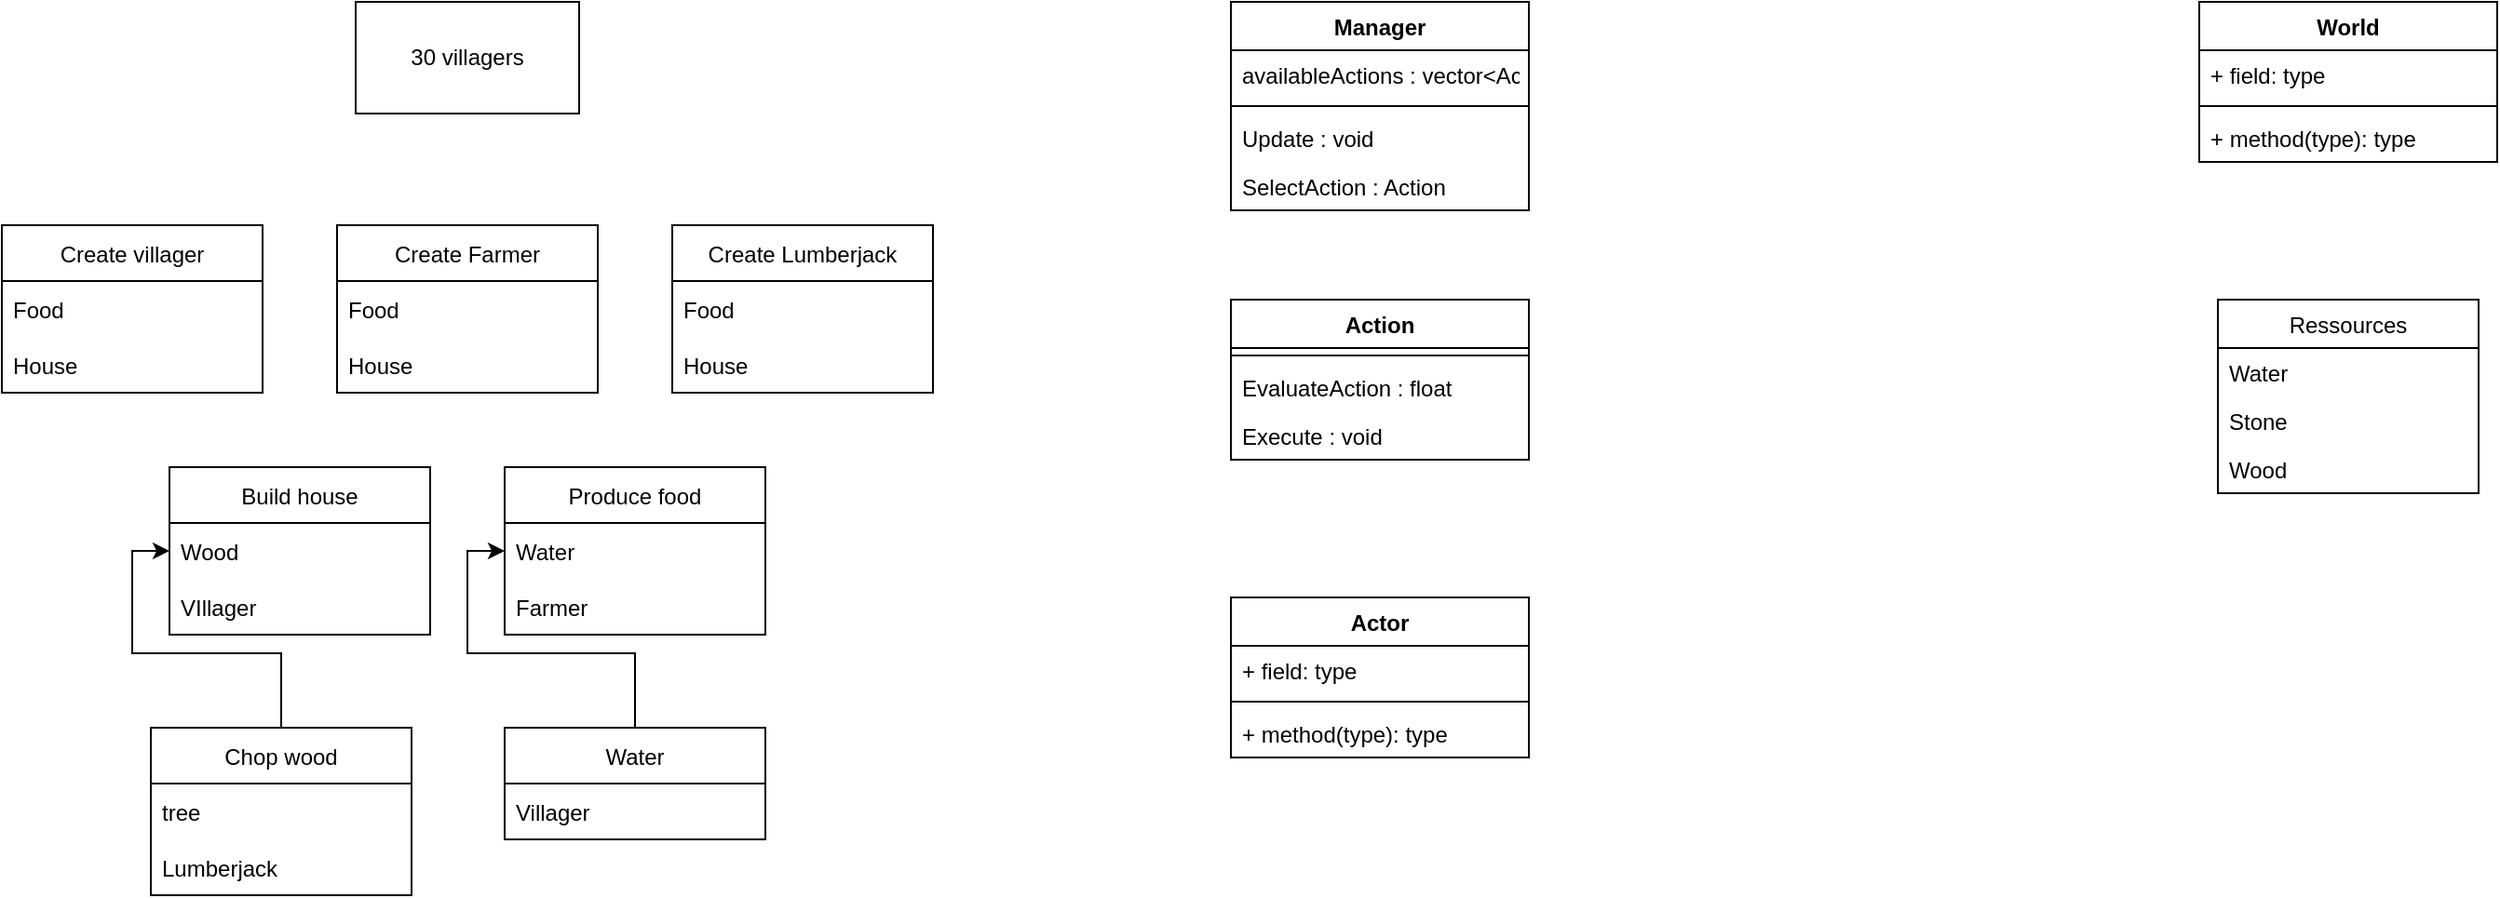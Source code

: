 <mxfile version="20.3.0" type="device"><diagram id="QMFrS9MfTptEhvOB0yR2" name="Page-1"><mxGraphModel dx="1865" dy="649" grid="1" gridSize="10" guides="1" tooltips="1" connect="1" arrows="1" fold="1" page="1" pageScale="1" pageWidth="827" pageHeight="1169" math="0" shadow="0"><root><mxCell id="0"/><mxCell id="1" parent="0"/><mxCell id="r3iOT6gJvA3gXUKnrAfs-1" value="Manager" style="swimlane;fontStyle=1;align=center;verticalAlign=top;childLayout=stackLayout;horizontal=1;startSize=26;horizontalStack=0;resizeParent=1;resizeParentMax=0;resizeLast=0;collapsible=1;marginBottom=0;" parent="1" vertex="1"><mxGeometry x="80" y="40" width="160" height="112" as="geometry"/></mxCell><mxCell id="r3iOT6gJvA3gXUKnrAfs-2" value="availableActions : vector&lt;Action&gt;" style="text;strokeColor=none;fillColor=none;align=left;verticalAlign=top;spacingLeft=4;spacingRight=4;overflow=hidden;rotatable=0;points=[[0,0.5],[1,0.5]];portConstraint=eastwest;" parent="r3iOT6gJvA3gXUKnrAfs-1" vertex="1"><mxGeometry y="26" width="160" height="26" as="geometry"/></mxCell><mxCell id="r3iOT6gJvA3gXUKnrAfs-3" value="" style="line;strokeWidth=1;fillColor=none;align=left;verticalAlign=middle;spacingTop=-1;spacingLeft=3;spacingRight=3;rotatable=0;labelPosition=right;points=[];portConstraint=eastwest;strokeColor=inherit;" parent="r3iOT6gJvA3gXUKnrAfs-1" vertex="1"><mxGeometry y="52" width="160" height="8" as="geometry"/></mxCell><mxCell id="r3iOT6gJvA3gXUKnrAfs-27" value="Update : void" style="text;strokeColor=none;fillColor=none;align=left;verticalAlign=top;spacingLeft=4;spacingRight=4;overflow=hidden;rotatable=0;points=[[0,0.5],[1,0.5]];portConstraint=eastwest;" parent="r3iOT6gJvA3gXUKnrAfs-1" vertex="1"><mxGeometry y="60" width="160" height="26" as="geometry"/></mxCell><mxCell id="r3iOT6gJvA3gXUKnrAfs-25" value="SelectAction : Action" style="text;strokeColor=none;fillColor=none;align=left;verticalAlign=top;spacingLeft=4;spacingRight=4;overflow=hidden;rotatable=0;points=[[0,0.5],[1,0.5]];portConstraint=eastwest;" parent="r3iOT6gJvA3gXUKnrAfs-1" vertex="1"><mxGeometry y="86" width="160" height="26" as="geometry"/></mxCell><mxCell id="r3iOT6gJvA3gXUKnrAfs-6" value="Action" style="swimlane;fontStyle=1;align=center;verticalAlign=top;childLayout=stackLayout;horizontal=1;startSize=26;horizontalStack=0;resizeParent=1;resizeParentMax=0;resizeLast=0;collapsible=1;marginBottom=0;" parent="1" vertex="1"><mxGeometry x="80" y="200" width="160" height="86" as="geometry"/></mxCell><mxCell id="r3iOT6gJvA3gXUKnrAfs-8" value="" style="line;strokeWidth=1;fillColor=none;align=left;verticalAlign=middle;spacingTop=-1;spacingLeft=3;spacingRight=3;rotatable=0;labelPosition=right;points=[];portConstraint=eastwest;strokeColor=inherit;" parent="r3iOT6gJvA3gXUKnrAfs-6" vertex="1"><mxGeometry y="26" width="160" height="8" as="geometry"/></mxCell><mxCell id="r3iOT6gJvA3gXUKnrAfs-26" value="EvaluateAction : float" style="text;strokeColor=none;fillColor=none;align=left;verticalAlign=top;spacingLeft=4;spacingRight=4;overflow=hidden;rotatable=0;points=[[0,0.5],[1,0.5]];portConstraint=eastwest;" parent="r3iOT6gJvA3gXUKnrAfs-6" vertex="1"><mxGeometry y="34" width="160" height="26" as="geometry"/></mxCell><mxCell id="r3iOT6gJvA3gXUKnrAfs-9" value="Execute : void" style="text;strokeColor=none;fillColor=none;align=left;verticalAlign=top;spacingLeft=4;spacingRight=4;overflow=hidden;rotatable=0;points=[[0,0.5],[1,0.5]];portConstraint=eastwest;" parent="r3iOT6gJvA3gXUKnrAfs-6" vertex="1"><mxGeometry y="60" width="160" height="26" as="geometry"/></mxCell><mxCell id="r3iOT6gJvA3gXUKnrAfs-14" value="World" style="swimlane;fontStyle=1;align=center;verticalAlign=top;childLayout=stackLayout;horizontal=1;startSize=26;horizontalStack=0;resizeParent=1;resizeParentMax=0;resizeLast=0;collapsible=1;marginBottom=0;" parent="1" vertex="1"><mxGeometry x="600" y="40" width="160" height="86" as="geometry"/></mxCell><mxCell id="r3iOT6gJvA3gXUKnrAfs-15" value="+ field: type" style="text;strokeColor=none;fillColor=none;align=left;verticalAlign=top;spacingLeft=4;spacingRight=4;overflow=hidden;rotatable=0;points=[[0,0.5],[1,0.5]];portConstraint=eastwest;" parent="r3iOT6gJvA3gXUKnrAfs-14" vertex="1"><mxGeometry y="26" width="160" height="26" as="geometry"/></mxCell><mxCell id="r3iOT6gJvA3gXUKnrAfs-16" value="" style="line;strokeWidth=1;fillColor=none;align=left;verticalAlign=middle;spacingTop=-1;spacingLeft=3;spacingRight=3;rotatable=0;labelPosition=right;points=[];portConstraint=eastwest;strokeColor=inherit;" parent="r3iOT6gJvA3gXUKnrAfs-14" vertex="1"><mxGeometry y="52" width="160" height="8" as="geometry"/></mxCell><mxCell id="r3iOT6gJvA3gXUKnrAfs-17" value="+ method(type): type" style="text;strokeColor=none;fillColor=none;align=left;verticalAlign=top;spacingLeft=4;spacingRight=4;overflow=hidden;rotatable=0;points=[[0,0.5],[1,0.5]];portConstraint=eastwest;" parent="r3iOT6gJvA3gXUKnrAfs-14" vertex="1"><mxGeometry y="60" width="160" height="26" as="geometry"/></mxCell><mxCell id="r3iOT6gJvA3gXUKnrAfs-18" value="Ressources" style="swimlane;fontStyle=0;childLayout=stackLayout;horizontal=1;startSize=26;fillColor=none;horizontalStack=0;resizeParent=1;resizeParentMax=0;resizeLast=0;collapsible=1;marginBottom=0;" parent="1" vertex="1"><mxGeometry x="610" y="200" width="140" height="104" as="geometry"/></mxCell><mxCell id="r3iOT6gJvA3gXUKnrAfs-19" value="Water" style="text;strokeColor=none;fillColor=none;align=left;verticalAlign=top;spacingLeft=4;spacingRight=4;overflow=hidden;rotatable=0;points=[[0,0.5],[1,0.5]];portConstraint=eastwest;" parent="r3iOT6gJvA3gXUKnrAfs-18" vertex="1"><mxGeometry y="26" width="140" height="26" as="geometry"/></mxCell><mxCell id="r3iOT6gJvA3gXUKnrAfs-20" value="Stone" style="text;strokeColor=none;fillColor=none;align=left;verticalAlign=top;spacingLeft=4;spacingRight=4;overflow=hidden;rotatable=0;points=[[0,0.5],[1,0.5]];portConstraint=eastwest;" parent="r3iOT6gJvA3gXUKnrAfs-18" vertex="1"><mxGeometry y="52" width="140" height="26" as="geometry"/></mxCell><mxCell id="r3iOT6gJvA3gXUKnrAfs-21" value="Wood" style="text;strokeColor=none;fillColor=none;align=left;verticalAlign=top;spacingLeft=4;spacingRight=4;overflow=hidden;rotatable=0;points=[[0,0.5],[1,0.5]];portConstraint=eastwest;" parent="r3iOT6gJvA3gXUKnrAfs-18" vertex="1"><mxGeometry y="78" width="140" height="26" as="geometry"/></mxCell><mxCell id="r3iOT6gJvA3gXUKnrAfs-32" value="Actor" style="swimlane;fontStyle=1;align=center;verticalAlign=top;childLayout=stackLayout;horizontal=1;startSize=26;horizontalStack=0;resizeParent=1;resizeParentMax=0;resizeLast=0;collapsible=1;marginBottom=0;" parent="1" vertex="1"><mxGeometry x="80" y="360" width="160" height="86" as="geometry"/></mxCell><mxCell id="r3iOT6gJvA3gXUKnrAfs-33" value="+ field: type" style="text;strokeColor=none;fillColor=none;align=left;verticalAlign=top;spacingLeft=4;spacingRight=4;overflow=hidden;rotatable=0;points=[[0,0.5],[1,0.5]];portConstraint=eastwest;" parent="r3iOT6gJvA3gXUKnrAfs-32" vertex="1"><mxGeometry y="26" width="160" height="26" as="geometry"/></mxCell><mxCell id="r3iOT6gJvA3gXUKnrAfs-34" value="" style="line;strokeWidth=1;fillColor=none;align=left;verticalAlign=middle;spacingTop=-1;spacingLeft=3;spacingRight=3;rotatable=0;labelPosition=right;points=[];portConstraint=eastwest;strokeColor=inherit;" parent="r3iOT6gJvA3gXUKnrAfs-32" vertex="1"><mxGeometry y="52" width="160" height="8" as="geometry"/></mxCell><mxCell id="r3iOT6gJvA3gXUKnrAfs-35" value="+ method(type): type" style="text;strokeColor=none;fillColor=none;align=left;verticalAlign=top;spacingLeft=4;spacingRight=4;overflow=hidden;rotatable=0;points=[[0,0.5],[1,0.5]];portConstraint=eastwest;" parent="r3iOT6gJvA3gXUKnrAfs-32" vertex="1"><mxGeometry y="60" width="160" height="26" as="geometry"/></mxCell><mxCell id="DkTiuSpqRnsjANxWKNYm-4" value="30 villagers" style="rounded=0;whiteSpace=wrap;html=1;" parent="1" vertex="1"><mxGeometry x="-390" y="40" width="120" height="60" as="geometry"/></mxCell><mxCell id="DkTiuSpqRnsjANxWKNYm-6" value="Create villager" style="swimlane;fontStyle=0;childLayout=stackLayout;horizontal=1;startSize=30;horizontalStack=0;resizeParent=1;resizeParentMax=0;resizeLast=0;collapsible=1;marginBottom=0;" parent="1" vertex="1"><mxGeometry x="-580" y="160" width="140" height="90" as="geometry"/></mxCell><mxCell id="DkTiuSpqRnsjANxWKNYm-7" value="Food" style="text;strokeColor=none;fillColor=none;align=left;verticalAlign=middle;spacingLeft=4;spacingRight=4;overflow=hidden;points=[[0,0.5],[1,0.5]];portConstraint=eastwest;rotatable=0;" parent="DkTiuSpqRnsjANxWKNYm-6" vertex="1"><mxGeometry y="30" width="140" height="30" as="geometry"/></mxCell><mxCell id="DkTiuSpqRnsjANxWKNYm-8" value="House" style="text;strokeColor=none;fillColor=none;align=left;verticalAlign=middle;spacingLeft=4;spacingRight=4;overflow=hidden;points=[[0,0.5],[1,0.5]];portConstraint=eastwest;rotatable=0;" parent="DkTiuSpqRnsjANxWKNYm-6" vertex="1"><mxGeometry y="60" width="140" height="30" as="geometry"/></mxCell><mxCell id="DkTiuSpqRnsjANxWKNYm-10" value="Produce food" style="swimlane;fontStyle=0;childLayout=stackLayout;horizontal=1;startSize=30;horizontalStack=0;resizeParent=1;resizeParentMax=0;resizeLast=0;collapsible=1;marginBottom=0;" parent="1" vertex="1"><mxGeometry x="-310" y="290" width="140" height="90" as="geometry"/></mxCell><mxCell id="DkTiuSpqRnsjANxWKNYm-11" value="Water" style="text;strokeColor=none;fillColor=none;align=left;verticalAlign=middle;spacingLeft=4;spacingRight=4;overflow=hidden;points=[[0,0.5],[1,0.5]];portConstraint=eastwest;rotatable=0;" parent="DkTiuSpqRnsjANxWKNYm-10" vertex="1"><mxGeometry y="30" width="140" height="30" as="geometry"/></mxCell><mxCell id="DkTiuSpqRnsjANxWKNYm-19" value="Farmer" style="text;strokeColor=none;fillColor=none;align=left;verticalAlign=middle;spacingLeft=4;spacingRight=4;overflow=hidden;points=[[0,0.5],[1,0.5]];portConstraint=eastwest;rotatable=0;" parent="DkTiuSpqRnsjANxWKNYm-10" vertex="1"><mxGeometry y="60" width="140" height="30" as="geometry"/></mxCell><mxCell id="DkTiuSpqRnsjANxWKNYm-30" style="edgeStyle=orthogonalEdgeStyle;rounded=0;orthogonalLoop=1;jettySize=auto;html=1;exitX=0.5;exitY=0;exitDx=0;exitDy=0;entryX=0;entryY=0.5;entryDx=0;entryDy=0;" parent="1" source="DkTiuSpqRnsjANxWKNYm-14" target="DkTiuSpqRnsjANxWKNYm-26" edge="1"><mxGeometry relative="1" as="geometry"><Array as="points"><mxPoint x="-430" y="390"/><mxPoint x="-510" y="390"/><mxPoint x="-510" y="335"/></Array></mxGeometry></mxCell><mxCell id="DkTiuSpqRnsjANxWKNYm-14" value="Chop wood" style="swimlane;fontStyle=0;childLayout=stackLayout;horizontal=1;startSize=30;horizontalStack=0;resizeParent=1;resizeParentMax=0;resizeLast=0;collapsible=1;marginBottom=0;" parent="1" vertex="1"><mxGeometry x="-500" y="430" width="140" height="90" as="geometry"/></mxCell><mxCell id="DkTiuSpqRnsjANxWKNYm-15" value="tree" style="text;strokeColor=none;fillColor=none;align=left;verticalAlign=middle;spacingLeft=4;spacingRight=4;overflow=hidden;points=[[0,0.5],[1,0.5]];portConstraint=eastwest;rotatable=0;" parent="DkTiuSpqRnsjANxWKNYm-14" vertex="1"><mxGeometry y="30" width="140" height="30" as="geometry"/></mxCell><mxCell id="DkTiuSpqRnsjANxWKNYm-16" value="Lumberjack" style="text;strokeColor=none;fillColor=none;align=left;verticalAlign=middle;spacingLeft=4;spacingRight=4;overflow=hidden;points=[[0,0.5],[1,0.5]];portConstraint=eastwest;rotatable=0;" parent="DkTiuSpqRnsjANxWKNYm-14" vertex="1"><mxGeometry y="60" width="140" height="30" as="geometry"/></mxCell><mxCell id="DkTiuSpqRnsjANxWKNYm-31" style="edgeStyle=orthogonalEdgeStyle;rounded=0;orthogonalLoop=1;jettySize=auto;html=1;exitX=0.5;exitY=0;exitDx=0;exitDy=0;entryX=0;entryY=0.5;entryDx=0;entryDy=0;" parent="1" source="DkTiuSpqRnsjANxWKNYm-20" target="DkTiuSpqRnsjANxWKNYm-11" edge="1"><mxGeometry relative="1" as="geometry"/></mxCell><mxCell id="DkTiuSpqRnsjANxWKNYm-20" value="Water" style="swimlane;fontStyle=0;childLayout=stackLayout;horizontal=1;startSize=30;horizontalStack=0;resizeParent=1;resizeParentMax=0;resizeLast=0;collapsible=1;marginBottom=0;" parent="1" vertex="1"><mxGeometry x="-310" y="430" width="140" height="60" as="geometry"/></mxCell><mxCell id="DkTiuSpqRnsjANxWKNYm-21" value="Villager" style="text;strokeColor=none;fillColor=none;align=left;verticalAlign=middle;spacingLeft=4;spacingRight=4;overflow=hidden;points=[[0,0.5],[1,0.5]];portConstraint=eastwest;rotatable=0;" parent="DkTiuSpqRnsjANxWKNYm-20" vertex="1"><mxGeometry y="30" width="140" height="30" as="geometry"/></mxCell><mxCell id="DkTiuSpqRnsjANxWKNYm-25" value="Build house" style="swimlane;fontStyle=0;childLayout=stackLayout;horizontal=1;startSize=30;horizontalStack=0;resizeParent=1;resizeParentMax=0;resizeLast=0;collapsible=1;marginBottom=0;" parent="1" vertex="1"><mxGeometry x="-490" y="290" width="140" height="90" as="geometry"/></mxCell><mxCell id="DkTiuSpqRnsjANxWKNYm-26" value="Wood" style="text;strokeColor=none;fillColor=none;align=left;verticalAlign=middle;spacingLeft=4;spacingRight=4;overflow=hidden;points=[[0,0.5],[1,0.5]];portConstraint=eastwest;rotatable=0;" parent="DkTiuSpqRnsjANxWKNYm-25" vertex="1"><mxGeometry y="30" width="140" height="30" as="geometry"/></mxCell><mxCell id="DkTiuSpqRnsjANxWKNYm-27" value="VIllager" style="text;strokeColor=none;fillColor=none;align=left;verticalAlign=middle;spacingLeft=4;spacingRight=4;overflow=hidden;points=[[0,0.5],[1,0.5]];portConstraint=eastwest;rotatable=0;" parent="DkTiuSpqRnsjANxWKNYm-25" vertex="1"><mxGeometry y="60" width="140" height="30" as="geometry"/></mxCell><mxCell id="DkTiuSpqRnsjANxWKNYm-32" value="Create Farmer" style="swimlane;fontStyle=0;childLayout=stackLayout;horizontal=1;startSize=30;horizontalStack=0;resizeParent=1;resizeParentMax=0;resizeLast=0;collapsible=1;marginBottom=0;" parent="1" vertex="1"><mxGeometry x="-400" y="160" width="140" height="90" as="geometry"/></mxCell><mxCell id="DkTiuSpqRnsjANxWKNYm-33" value="Food" style="text;strokeColor=none;fillColor=none;align=left;verticalAlign=middle;spacingLeft=4;spacingRight=4;overflow=hidden;points=[[0,0.5],[1,0.5]];portConstraint=eastwest;rotatable=0;" parent="DkTiuSpqRnsjANxWKNYm-32" vertex="1"><mxGeometry y="30" width="140" height="30" as="geometry"/></mxCell><mxCell id="DkTiuSpqRnsjANxWKNYm-34" value="House" style="text;strokeColor=none;fillColor=none;align=left;verticalAlign=middle;spacingLeft=4;spacingRight=4;overflow=hidden;points=[[0,0.5],[1,0.5]];portConstraint=eastwest;rotatable=0;" parent="DkTiuSpqRnsjANxWKNYm-32" vertex="1"><mxGeometry y="60" width="140" height="30" as="geometry"/></mxCell><mxCell id="DkTiuSpqRnsjANxWKNYm-38" value="Create Lumberjack" style="swimlane;fontStyle=0;childLayout=stackLayout;horizontal=1;startSize=30;horizontalStack=0;resizeParent=1;resizeParentMax=0;resizeLast=0;collapsible=1;marginBottom=0;" parent="1" vertex="1"><mxGeometry x="-220" y="160" width="140" height="90" as="geometry"/></mxCell><mxCell id="DkTiuSpqRnsjANxWKNYm-39" value="Food" style="text;strokeColor=none;fillColor=none;align=left;verticalAlign=middle;spacingLeft=4;spacingRight=4;overflow=hidden;points=[[0,0.5],[1,0.5]];portConstraint=eastwest;rotatable=0;" parent="DkTiuSpqRnsjANxWKNYm-38" vertex="1"><mxGeometry y="30" width="140" height="30" as="geometry"/></mxCell><mxCell id="DkTiuSpqRnsjANxWKNYm-40" value="House" style="text;strokeColor=none;fillColor=none;align=left;verticalAlign=middle;spacingLeft=4;spacingRight=4;overflow=hidden;points=[[0,0.5],[1,0.5]];portConstraint=eastwest;rotatable=0;" parent="DkTiuSpqRnsjANxWKNYm-38" vertex="1"><mxGeometry y="60" width="140" height="30" as="geometry"/></mxCell></root></mxGraphModel></diagram></mxfile>